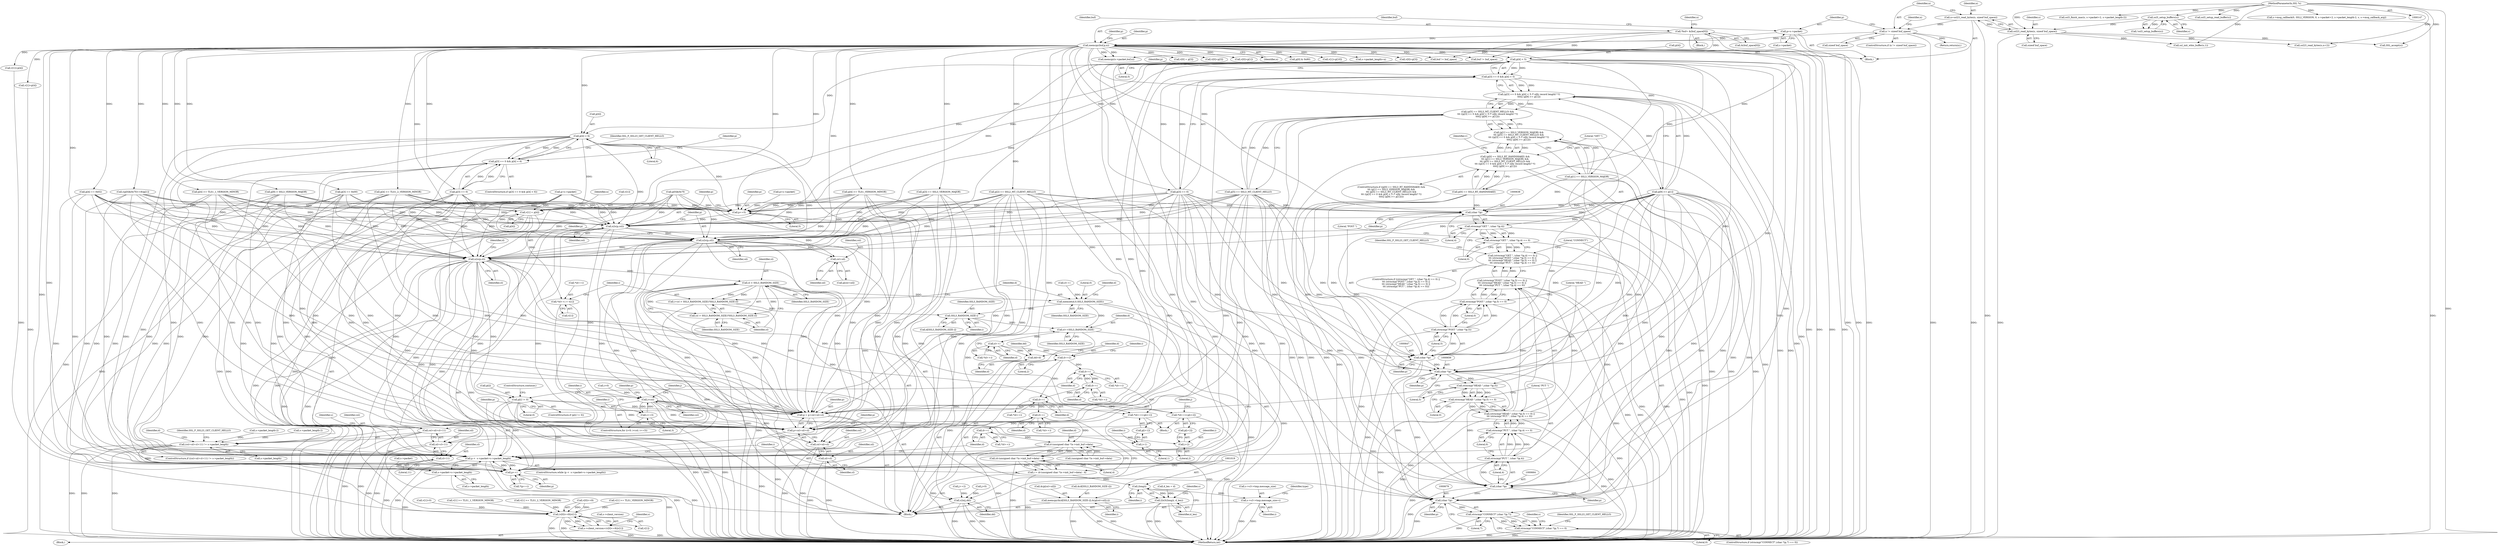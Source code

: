 digraph "0_openssl_6ce9687b5aba5391fc0de50e18779eb676d0e04d@pointer" {
"1000454" [label="(Call,p[4] < 5)"];
"1000215" [label="(Call,memcpy(buf,p,n))"];
"1000152" [label="(Call,*buf= &(buf_space[0]))"];
"1000210" [label="(Call,p=s->packet)"];
"1000204" [label="(Call,n != sizeof buf_space)"];
"1000197" [label="(Call,n=ssl23_read_bytes(s, sizeof buf_space))"];
"1000199" [label="(Call,ssl23_read_bytes(s, sizeof buf_space))"];
"1000194" [label="(Call,ssl3_setup_buffers(s))"];
"1000148" [label="(MethodParameterIn,SSL *s)"];
"1000448" [label="(Call,p[3] == 0 && p[4] < 5)"];
"1000447" [label="(Call,(p[3] == 0 && p[4] < 5 /* silly record length? */)\n\t\t\t\t|| (p[9] >= p[1]))"];
"1000441" [label="(Call,(p[5] == SSL3_MT_CLIENT_HELLO) &&\n\t\t\t ((p[3] == 0 && p[4] < 5 /* silly record length? */)\n\t\t\t\t|| (p[9] >= p[1])))"];
"1000435" [label="(Call,(p[1] == SSL3_VERSION_MAJOR) &&\n\t\t\t (p[5] == SSL3_MT_CLIENT_HELLO) &&\n\t\t\t ((p[3] == 0 && p[4] < 5 /* silly record length? */)\n\t\t\t\t|| (p[9] >= p[1])))"];
"1000429" [label="(Call,(p[0] == SSL3_RT_HANDSHAKE) &&\n\t\t\t (p[1] == SSL3_VERSION_MAJOR) &&\n\t\t\t (p[5] == SSL3_MT_CLIENT_HELLO) &&\n\t\t\t ((p[3] == 0 && p[4] < 5 /* silly record length? */)\n\t\t\t\t|| (p[9] >= p[1])))"];
"1000481" [label="(Call,p[4] < 6)"];
"1000475" [label="(Call,p[3] == 0 && p[4] < 6)"];
"1000729" [label="(Call,v[1] = p[4])"];
"1000875" [label="(Call,*(d++) = v[1])"];
"1001189" [label="(Call,(v[0]<<8)|v[1])"];
"1001185" [label="(Call,s->client_version=(v[0]<<8)|v[1])"];
"1000821" [label="(Call,p+=5)"];
"1000824" [label="(Call,n2s(p,csl))"];
"1000827" [label="(Call,n2s(p,sil))"];
"1000830" [label="(Call,n2s(p,cl))"];
"1000843" [label="(Call,(csl+sil+cl+11) != s->packet_length)"];
"1000987" [label="(Call,p <  s->packet+s->packet_length)"];
"1001002" [label="(Call,p++)"];
"1000989" [label="(Call,s->packet+s->packet_length)"];
"1000844" [label="(Call,csl+sil+cl+11)"];
"1000846" [label="(Call,sil+cl+11)"];
"1000848" [label="(Call,cl+11)"];
"1000885" [label="(Call,cl > SSL3_RANDOM_SIZE)"];
"1000882" [label="(Call,i=(cl > SSL3_RANDOM_SIZE)?SSL3_RANDOM_SIZE:cl)"];
"1000898" [label="(Call,SSL3_RANDOM_SIZE-i)"];
"1000894" [label="(Call,memcpy(&(d[SSL3_RANDOM_SIZE-i]),&(p[csl+sil]),i))"];
"1000908" [label="(Call,d+=SSL3_RANDOM_SIZE)"];
"1000913" [label="(Call,d++)"];
"1000919" [label="(Call,dd=d)"];
"1000964" [label="(Call,s2n(j,dd))"];
"1000922" [label="(Call,d+=2)"];
"1000945" [label="(Call,d++)"];
"1000954" [label="(Call,d++)"];
"1000969" [label="(Call,d++)"];
"1000974" [label="(Call,d++)"];
"1000999" [label="(Call,d++)"];
"1001007" [label="(Call,d-(unsigned char *)s->init_buf->data)"];
"1001006" [label="(Call,(d-(unsigned char *)s->init_buf->data) - 4)"];
"1001004" [label="(Call,i = (d-(unsigned char *)s->init_buf->data) - 4)"];
"1001018" [label="(Call,(long)i)"];
"1001017" [label="(Call,l2n3((long)i, d_len))"];
"1001040" [label="(Call,s->s3->tmp.message_size=i)"];
"1000884" [label="(Call,(cl > SSL3_RANDOM_SIZE)?SSL3_RANDOM_SIZE:cl)"];
"1000890" [label="(Call,memset(d,0,SSL3_RANDOM_SIZE))"];
"1000977" [label="(Call,p = p+csl+sil+cl)"];
"1000979" [label="(Call,p+csl+sil+cl)"];
"1000981" [label="(Call,csl+sil+cl)"];
"1000983" [label="(Call,sil+cl)"];
"1000937" [label="(Call,p[i] != 0)"];
"1000943" [label="(Call,*(d++)=p[i+1])"];
"1000952" [label="(Call,*(d++)=p[i+2])"];
"1000904" [label="(Call,csl+sil)"];
"1000929" [label="(Call,i<csl)"];
"1000932" [label="(Call,i+=3)"];
"1000949" [label="(Call,i+1)"];
"1000958" [label="(Call,i+2)"];
"1000637" [label="(Call,(char *)p)"];
"1000635" [label="(Call,strncmp(\"GET \", (char *)p,4))"];
"1000634" [label="(Call,strncmp(\"GET \", (char *)p,4) == 0)"];
"1000633" [label="(Call,(strncmp(\"GET \", (char *)p,4) == 0) ||\n\t\t\t (strncmp(\"POST \",(char *)p,5) == 0) ||\n\t\t\t (strncmp(\"HEAD \",(char *)p,5) == 0) ||\n\t\t\t (strncmp(\"PUT \", (char *)p,4) == 0))"];
"1000646" [label="(Call,(char *)p)"];
"1000644" [label="(Call,strncmp(\"POST \",(char *)p,5))"];
"1000643" [label="(Call,strncmp(\"POST \",(char *)p,5) == 0)"];
"1000642" [label="(Call,(strncmp(\"POST \",(char *)p,5) == 0) ||\n\t\t\t (strncmp(\"HEAD \",(char *)p,5) == 0) ||\n\t\t\t (strncmp(\"PUT \", (char *)p,4) == 0))"];
"1000655" [label="(Call,(char *)p)"];
"1000653" [label="(Call,strncmp(\"HEAD \",(char *)p,5))"];
"1000652" [label="(Call,strncmp(\"HEAD \",(char *)p,5) == 0)"];
"1000651" [label="(Call,(strncmp(\"HEAD \",(char *)p,5) == 0) ||\n\t\t\t (strncmp(\"PUT \", (char *)p,4) == 0))"];
"1000663" [label="(Call,(char *)p)"];
"1000661" [label="(Call,strncmp(\"PUT \", (char *)p,4))"];
"1000660" [label="(Call,strncmp(\"PUT \", (char *)p,4) == 0)"];
"1000678" [label="(Call,(char *)p)"];
"1000676" [label="(Call,strncmp(\"CONNECT\",(char *)p,7))"];
"1000675" [label="(Call,strncmp(\"CONNECT\",(char *)p,7) == 0)"];
"1001232" [label="(Call,SSL_accept(s))"];
"1000885" [label="(Call,cl > SSL3_RANDOM_SIZE)"];
"1000922" [label="(Call,d+=2)"];
"1000782" [label="(Call,ssl3_finish_mac(s, s->packet+2, s->packet_length-2))"];
"1000458" [label="(Literal,5)"];
"1001009" [label="(Call,(unsigned char *)s->init_buf->data)"];
"1001002" [label="(Call,p++)"];
"1000876" [label="(Call,*(d++))"];
"1001040" [label="(Call,s->s3->tmp.message_size=i)"];
"1000691" [label="(Identifier,s)"];
"1000461" [label="(Identifier,p)"];
"1000879" [label="(Call,v[1])"];
"1000943" [label="(Call,*(d++)=p[i+1])"];
"1000882" [label="(Call,i=(cl > SSL3_RANDOM_SIZE)?SSL3_RANDOM_SIZE:cl)"];
"1000923" [label="(Identifier,d)"];
"1000925" [label="(ControlStructure,for (i=0; i<csl; i+=3))"];
"1000852" [label="(Identifier,s)"];
"1000890" [label="(Call,memset(d,0,SSL3_RANDOM_SIZE))"];
"1001226" [label="(Call,buf != buf_space)"];
"1000205" [label="(Identifier,n)"];
"1000454" [label="(Call,p[4] < 5)"];
"1000825" [label="(Identifier,p)"];
"1000900" [label="(Identifier,i)"];
"1000953" [label="(Call,*(d++))"];
"1000199" [label="(Call,ssl23_read_bytes(s, sizeof buf_space))"];
"1000648" [label="(Identifier,p)"];
"1000634" [label="(Call,strncmp(\"GET \", (char *)p,4) == 0)"];
"1000194" [label="(Call,ssl3_setup_buffers(s))"];
"1000519" [label="(Call,v[1] >= TLS1_2_VERSION_MINOR)"];
"1000954" [label="(Call,d++)"];
"1000924" [label="(Literal,2)"];
"1000481" [label="(Call,p[4] < 6)"];
"1000670" [label="(Identifier,SSL_F_SSL23_GET_CLIENT_HELLO)"];
"1001000" [label="(Identifier,d)"];
"1000646" [label="(Call,(char *)p)"];
"1000208" [label="(Return,return(n);)"];
"1000899" [label="(Identifier,SSL3_RANDOM_SIZE)"];
"1000737" [label="(Identifier,n)"];
"1000300" [label="(Call,p[4] >= TLS1_2_VERSION_MINOR)"];
"1000914" [label="(Identifier,d)"];
"1001026" [label="(Identifier,s)"];
"1000939" [label="(Identifier,p)"];
"1000681" [label="(Literal,7)"];
"1000829" [label="(Identifier,sil)"];
"1000985" [label="(Identifier,cl)"];
"1000980" [label="(Identifier,p)"];
"1000877" [label="(Call,d++)"];
"1000666" [label="(Literal,4)"];
"1000823" [label="(Literal,5)"];
"1000271" [label="(Call,p[3] == SSL3_VERSION_MAJOR)"];
"1000864" [label="(Call,d_len = d)"];
"1000211" [label="(Identifier,p)"];
"1000845" [label="(Identifier,csl)"];
"1000435" [label="(Call,(p[1] == SSL3_VERSION_MAJOR) &&\n\t\t\t (p[5] == SSL3_MT_CLIENT_HELLO) &&\n\t\t\t ((p[3] == 0 && p[4] < 5 /* silly record length? */)\n\t\t\t\t|| (p[9] >= p[1])))"];
"1000974" [label="(Call,d++)"];
"1000978" [label="(Identifier,p)"];
"1000906" [label="(Identifier,sil)"];
"1000722" [label="(Call,v[0] = p[3])"];
"1000892" [label="(Literal,0)"];
"1001185" [label="(Call,s->client_version=(v[0]<<8)|v[1])"];
"1000981" [label="(Call,csl+sil+cl)"];
"1000850" [label="(Literal,11)"];
"1000916" [label="(Call,j=0)"];
"1001048" [label="(Identifier,i)"];
"1000674" [label="(ControlStructure,if (strncmp(\"CONNECT\",(char *)p,7) == 0))"];
"1001186" [label="(Call,s->client_version)"];
"1000662" [label="(Literal,\"PUT \")"];
"1000667" [label="(Literal,0)"];
"1000905" [label="(Identifier,csl)"];
"1000950" [label="(Identifier,i)"];
"1000889" [label="(Identifier,cl)"];
"1000977" [label="(Call,p = p+csl+sil+cl)"];
"1000843" [label="(Call,(csl+sil+cl+11) != s->packet_length)"];
"1000676" [label="(Call,strncmp(\"CONNECT\",(char *)p,7))"];
"1000488" [label="(Identifier,SSL_F_SSL23_GET_CLIENT_HELLO)"];
"1000642" [label="(Call,(strncmp(\"POST \",(char *)p,5) == 0) ||\n\t\t\t (strncmp(\"HEAD \",(char *)p,5) == 0) ||\n\t\t\t (strncmp(\"PUT \", (char *)p,4) == 0))"];
"1000448" [label="(Call,p[3] == 0 && p[4] < 5)"];
"1000292" [label="(Call,p[4] >= TLS1_VERSION_MINOR)"];
"1001136" [label="(Call,memcpy(s->packet,buf,n))"];
"1000862" [label="(Identifier,d)"];
"1000901" [label="(Call,&(p[csl+sil]))"];
"1000930" [label="(Identifier,i)"];
"1000239" [label="(Call,p[4] == 0x02)"];
"1000990" [label="(Call,s->packet)"];
"1001020" [label="(Identifier,i)"];
"1000658" [label="(Literal,5)"];
"1001190" [label="(Call,v[0]<<8)"];
"1000637" [label="(Call,(char *)p)"];
"1000729" [label="(Call,v[1] = p[4])"];
"1000883" [label="(Identifier,i)"];
"1000891" [label="(Identifier,d)"];
"1000459" [label="(Call,p[9] >= p[1])"];
"1000960" [label="(Literal,2)"];
"1000740" [label="(Call,p[0]&0x7f)"];
"1000644" [label="(Call,strncmp(\"POST \",(char *)p,5))"];
"1000200" [label="(Identifier,s)"];
"1000962" [label="(Identifier,j)"];
"1000678" [label="(Call,(char *)p)"];
"1000982" [label="(Identifier,csl)"];
"1000827" [label="(Call,n2s(p,sil))"];
"1000986" [label="(ControlStructure,while (p <  s->packet+s->packet_length))"];
"1000927" [label="(Identifier,i)"];
"1000223" [label="(Identifier,p)"];
"1001018" [label="(Call,(long)i)"];
"1000680" [label="(Identifier,p)"];
"1000217" [label="(Identifier,p)"];
"1000847" [label="(Identifier,sil)"];
"1000204" [label="(Call,n != sizeof buf_space)"];
"1000429" [label="(Call,(p[0] == SSL3_RT_HANDSHAKE) &&\n\t\t\t (p[1] == SSL3_VERSION_MAJOR) &&\n\t\t\t (p[5] == SSL3_MT_CLIENT_HELLO) &&\n\t\t\t ((p[3] == 0 && p[4] < 5 /* silly record length? */)\n\t\t\t\t|| (p[9] >= p[1])))"];
"1000856" [label="(Identifier,SSL_F_SSL23_GET_CLIENT_HELLO)"];
"1000215" [label="(Call,memcpy(buf,p,n))"];
"1000738" [label="(Call,((p[0]&0x7f)<<8)|p[1])"];
"1000888" [label="(Identifier,SSL3_RANDOM_SIZE)"];
"1000959" [label="(Identifier,i)"];
"1000964" [label="(Call,s2n(j,dd))"];
"1000659" [label="(Literal,0)"];
"1000983" [label="(Call,sil+cl)"];
"1000660" [label="(Call,strncmp(\"PUT \", (char *)p,4) == 0)"];
"1000661" [label="(Call,strncmp(\"PUT \", (char *)p,4))"];
"1000875" [label="(Call,*(d++) = v[1])"];
"1000455" [label="(Call,p[4])"];
"1000645" [label="(Literal,\"POST \")"];
"1000920" [label="(Identifier,dd)"];
"1000952" [label="(Call,*(d++)=p[i+2])"];
"1001003" [label="(Identifier,p)"];
"1000851" [label="(Call,s->packet_length)"];
"1001001" [label="(Call,*(p++))"];
"1000654" [label="(Literal,\"HEAD \")"];
"1000934" [label="(Literal,3)"];
"1000284" [label="(Call,v[1]=p[4])"];
"1000216" [label="(Identifier,buf)"];
"1000832" [label="(Identifier,cl)"];
"1000149" [label="(Block,)"];
"1000789" [label="(Call,s->packet_length-2)"];
"1000908" [label="(Call,d+=SSL3_RANDOM_SIZE)"];
"1000168" [label="(Identifier,n)"];
"1000430" [label="(Call,p[0] == SSL3_RT_HANDSHAKE)"];
"1000822" [label="(Identifier,p)"];
"1001007" [label="(Call,d-(unsigned char *)s->init_buf->data)"];
"1000830" [label="(Call,n2s(p,cl))"];
"1000987" [label="(Call,p <  s->packet+s->packet_length)"];
"1000941" [label="(Literal,0)"];
"1000912" [label="(Call,*(d++))"];
"1000730" [label="(Call,v[1])"];
"1000677" [label="(Literal,\"CONNECT\")"];
"1000947" [label="(Call,p[i+1])"];
"1000636" [label="(Literal,\"GET \")"];
"1000896" [label="(Call,d[SSL3_RANDOM_SIZE-i])"];
"1000966" [label="(Identifier,dd)"];
"1000639" [label="(Identifier,p)"];
"1000826" [label="(Identifier,csl)"];
"1000650" [label="(Literal,0)"];
"1000904" [label="(Call,csl+sil)"];
"1000898" [label="(Call,SSL3_RANDOM_SIZE-i)"];
"1000907" [label="(Identifier,i)"];
"1000449" [label="(Call,p[3] == 0)"];
"1000193" [label="(Call,!ssl3_setup_buffers(s))"];
"1000821" [label="(Call,p+=5)"];
"1000492" [label="(Call,p[9] > SSL3_VERSION_MAJOR)"];
"1000482" [label="(Call,p[4])"];
"1000935" [label="(Block,)"];
"1000816" [label="(Call,p=s->packet)"];
"1000834" [label="(Identifier,d)"];
"1000965" [label="(Identifier,j)"];
"1000961" [label="(Call,j+=2)"];
"1000641" [label="(Literal,0)"];
"1000846" [label="(Call,sil+cl+11)"];
"1000717" [label="(Call,p=s->packet)"];
"1000958" [label="(Call,i+2)"];
"1000951" [label="(Literal,1)"];
"1000633" [label="(Call,(strncmp(\"GET \", (char *)p,4) == 0) ||\n\t\t\t (strncmp(\"POST \",(char *)p,5) == 0) ||\n\t\t\t (strncmp(\"HEAD \",(char *)p,5) == 0) ||\n\t\t\t (strncmp(\"PUT \", (char *)p,4) == 0))"];
"1000979" [label="(Call,p+csl+sil+cl)"];
"1000655" [label="(Call,(char *)p)"];
"1000226" [label="(Call,p[2] == SSL2_MT_CLIENT_HELLO)"];
"1000993" [label="(Call,s->packet_length)"];
"1000485" [label="(Literal,6)"];
"1000937" [label="(Call,p[i] != 0)"];
"1000632" [label="(ControlStructure,if ((strncmp(\"GET \", (char *)p,4) == 0) ||\n\t\t\t (strncmp(\"POST \",(char *)p,5) == 0) ||\n\t\t\t (strncmp(\"HEAD \",(char *)p,5) == 0) ||\n\t\t\t (strncmp(\"PUT \", (char *)p,4) == 0)))"];
"1000206" [label="(Call,sizeof buf_space)"];
"1000447" [label="(Call,(p[3] == 0 && p[4] < 5 /* silly record length? */)\n\t\t\t\t|| (p[9] >= p[1]))"];
"1001041" [label="(Call,s->s3->tmp.message_size)"];
"1000910" [label="(Identifier,SSL3_RANDOM_SIZE)"];
"1000932" [label="(Call,i+=3)"];
"1000643" [label="(Call,strncmp(\"POST \",(char *)p,5) == 0)"];
"1000807" [label="(Call,s->packet_length-2)"];
"1000771" [label="(Call,ssl23_read_bytes(s,n+2))"];
"1000511" [label="(Call,v[1] >= TLS1_VERSION_MINOR)"];
"1001200" [label="(Identifier,s)"];
"1000210" [label="(Call,p=s->packet)"];
"1000203" [label="(ControlStructure,if (n != sizeof buf_space))"];
"1000635" [label="(Call,strncmp(\"GET \", (char *)p,4))"];
"1000897" [label="(Identifier,d)"];
"1000884" [label="(Call,(cl > SSL3_RANDOM_SIZE)?SSL3_RANDOM_SIZE:cl)"];
"1001006" [label="(Call,(d-(unsigned char *)s->init_buf->data) - 4)"];
"1001189" [label="(Call,(v[0]<<8)|v[1])"];
"1000652" [label="(Call,strncmp(\"HEAD \",(char *)p,5) == 0)"];
"1000469" [label="(Identifier,v)"];
"1001021" [label="(Identifier,d_len)"];
"1000989" [label="(Call,s->packet+s->packet_length)"];
"1000902" [label="(Call,p[csl+sil])"];
"1000848" [label="(Call,cl+11)"];
"1000956" [label="(Call,p[i+2])"];
"1001016" [label="(Literal,4)"];
"1000968" [label="(Call,*(d++))"];
"1000201" [label="(Call,sizeof buf_space)"];
"1001051" [label="(Identifier,type)"];
"1000474" [label="(ControlStructure,if (p[3] == 0 && p[4] < 6))"];
"1000475" [label="(Call,p[3] == 0 && p[4] < 6)"];
"1000713" [label="(Block,)"];
"1000245" [label="(Call,v[0]=p[3])"];
"1000153" [label="(Identifier,buf)"];
"1001195" [label="(Call,v[1])"];
"1000945" [label="(Call,d++)"];
"1000197" [label="(Call,n=ssl23_read_bytes(s, sizeof buf_space))"];
"1001008" [label="(Identifier,d)"];
"1000209" [label="(Identifier,n)"];
"1000733" [label="(Call,p[4])"];
"1000844" [label="(Call,csl+sil+cl+11)"];
"1000442" [label="(Call,p[5] == SSL3_MT_CLIENT_HELLO)"];
"1000926" [label="(Call,i=0)"];
"1000234" [label="(Call,p[3] == 0x00)"];
"1000467" [label="(Call,v[0]=p[1])"];
"1000842" [label="(ControlStructure,if ((csl+sil+cl+11) != s->packet_length))"];
"1000651" [label="(Call,(strncmp(\"HEAD \",(char *)p,5) == 0) ||\n\t\t\t (strncmp(\"PUT \", (char *)p,4) == 0))"];
"1001119" [label="(Call,ssl3_setup_read_buffer(s))"];
"1000894" [label="(Call,memcpy(&(d[SSL3_RANDOM_SIZE-i]),&(p[csl+sil]),i))"];
"1000999" [label="(Call,d++)"];
"1000682" [label="(Literal,0)"];
"1000441" [label="(Call,(p[5] == SSL3_MT_CLIENT_HELLO) &&\n\t\t\t ((p[3] == 0 && p[4] < 5 /* silly record length? */)\n\t\t\t\t|| (p[9] >= p[1])))"];
"1000955" [label="(Identifier,d)"];
"1000988" [label="(Identifier,p)"];
"1000252" [label="(Call,v[1]=p[4])"];
"1000913" [label="(Call,d++)"];
"1000998" [label="(Call,*(d++))"];
"1000212" [label="(Call,s->packet)"];
"1000148" [label="(MethodParameterIn,SSL *s)"];
"1001236" [label="(Call,buf != buf_space)"];
"1000187" [label="(Call,v[1]=0)"];
"1000936" [label="(ControlStructure,if (p[i] != 0))"];
"1000649" [label="(Literal,5)"];
"1000975" [label="(Identifier,d)"];
"1000938" [label="(Call,p[i])"];
"1000640" [label="(Literal,4)"];
"1001088" [label="(Call,ssl_init_wbio_buffer(s,1))"];
"1001244" [label="(MethodReturn,int)"];
"1001066" [label="(Block,)"];
"1000933" [label="(Identifier,i)"];
"1000218" [label="(Identifier,n)"];
"1000221" [label="(Call,p[0] & 0x80)"];
"1000895" [label="(Call,&(d[SSL3_RANDOM_SIZE-i]))"];
"1000685" [label="(Identifier,SSL_F_SSL23_GET_CLIENT_HELLO)"];
"1000969" [label="(Call,d++)"];
"1001005" [label="(Identifier,i)"];
"1000503" [label="(Call,v[1]=p[10])"];
"1000798" [label="(Call,s->msg_callback(0, SSL2_VERSION, 0, s->packet+2, s->packet_length-2, s, s->msg_callback_arg))"];
"1000675" [label="(Call,strncmp(\"CONNECT\",(char *)p,7) == 0)"];
"1000152" [label="(Call,*buf= &(buf_space[0]))"];
"1000657" [label="(Identifier,p)"];
"1000886" [label="(Identifier,cl)"];
"1000970" [label="(Identifier,d)"];
"1000663" [label="(Call,(char *)p)"];
"1000944" [label="(Call,*(d++))"];
"1000929" [label="(Call,i<csl)"];
"1000887" [label="(Identifier,SSL3_RANDOM_SIZE)"];
"1000942" [label="(ControlStructure,continue;)"];
"1001102" [label="(Call,s->packet_length=n)"];
"1000195" [label="(Identifier,s)"];
"1000831" [label="(Identifier,p)"];
"1000919" [label="(Call,dd=d)"];
"1000182" [label="(Block,)"];
"1000325" [label="(Call,p[4] >= TLS1_1_VERSION_MINOR)"];
"1000428" [label="(ControlStructure,if ((p[0] == SSL3_RT_HANDSHAKE) &&\n\t\t\t (p[1] == SSL3_VERSION_MAJOR) &&\n\t\t\t (p[5] == SSL3_MT_CLIENT_HELLO) &&\n\t\t\t ((p[3] == 0 && p[4] < 5 /* silly record length? */)\n\t\t\t\t|| (p[9] >= p[1]))))"];
"1000849" [label="(Identifier,cl)"];
"1000973" [label="(Call,*(d++))"];
"1000476" [label="(Call,p[3] == 0)"];
"1000909" [label="(Identifier,d)"];
"1000946" [label="(Identifier,d)"];
"1001004" [label="(Call,i = (d-(unsigned char *)s->init_buf->data) - 4)"];
"1000893" [label="(Identifier,SSL3_RANDOM_SIZE)"];
"1000198" [label="(Identifier,n)"];
"1000949" [label="(Call,i+1)"];
"1000653" [label="(Call,strncmp(\"HEAD \",(char *)p,5))"];
"1000436" [label="(Call,p[1] == SSL3_VERSION_MAJOR)"];
"1000828" [label="(Identifier,p)"];
"1000984" [label="(Identifier,sil)"];
"1000494" [label="(Identifier,p)"];
"1000824" [label="(Call,n2s(p,csl))"];
"1000921" [label="(Identifier,d)"];
"1000931" [label="(Identifier,csl)"];
"1000542" [label="(Call,v[1] >= TLS1_1_VERSION_MINOR)"];
"1000665" [label="(Identifier,p)"];
"1000154" [label="(Call,&(buf_space[0]))"];
"1001017" [label="(Call,l2n3((long)i, d_len))"];
"1000277" [label="(Call,v[0]=p[3])"];
"1000454" -> "1000448"  [label="AST: "];
"1000454" -> "1000458"  [label="CFG: "];
"1000455" -> "1000454"  [label="AST: "];
"1000458" -> "1000454"  [label="AST: "];
"1000448" -> "1000454"  [label="CFG: "];
"1000454" -> "1001244"  [label="DDG: "];
"1000454" -> "1000448"  [label="DDG: "];
"1000454" -> "1000448"  [label="DDG: "];
"1000215" -> "1000454"  [label="DDG: "];
"1000454" -> "1000481"  [label="DDG: "];
"1000454" -> "1000637"  [label="DDG: "];
"1000454" -> "1000646"  [label="DDG: "];
"1000454" -> "1000655"  [label="DDG: "];
"1000454" -> "1000663"  [label="DDG: "];
"1000454" -> "1000678"  [label="DDG: "];
"1000454" -> "1000729"  [label="DDG: "];
"1000454" -> "1000821"  [label="DDG: "];
"1000454" -> "1000824"  [label="DDG: "];
"1000454" -> "1000827"  [label="DDG: "];
"1000454" -> "1000830"  [label="DDG: "];
"1000454" -> "1000977"  [label="DDG: "];
"1000454" -> "1000979"  [label="DDG: "];
"1000454" -> "1000987"  [label="DDG: "];
"1000454" -> "1001002"  [label="DDG: "];
"1000215" -> "1000182"  [label="AST: "];
"1000215" -> "1000218"  [label="CFG: "];
"1000216" -> "1000215"  [label="AST: "];
"1000217" -> "1000215"  [label="AST: "];
"1000218" -> "1000215"  [label="AST: "];
"1000223" -> "1000215"  [label="CFG: "];
"1000215" -> "1001244"  [label="DDG: "];
"1000215" -> "1001244"  [label="DDG: "];
"1000215" -> "1001244"  [label="DDG: "];
"1000215" -> "1001244"  [label="DDG: "];
"1000152" -> "1000215"  [label="DDG: "];
"1000210" -> "1000215"  [label="DDG: "];
"1000204" -> "1000215"  [label="DDG: "];
"1000215" -> "1000221"  [label="DDG: "];
"1000215" -> "1000226"  [label="DDG: "];
"1000215" -> "1000234"  [label="DDG: "];
"1000215" -> "1000239"  [label="DDG: "];
"1000215" -> "1000245"  [label="DDG: "];
"1000215" -> "1000252"  [label="DDG: "];
"1000215" -> "1000271"  [label="DDG: "];
"1000215" -> "1000277"  [label="DDG: "];
"1000215" -> "1000284"  [label="DDG: "];
"1000215" -> "1000292"  [label="DDG: "];
"1000215" -> "1000300"  [label="DDG: "];
"1000215" -> "1000325"  [label="DDG: "];
"1000215" -> "1000430"  [label="DDG: "];
"1000215" -> "1000436"  [label="DDG: "];
"1000215" -> "1000442"  [label="DDG: "];
"1000215" -> "1000449"  [label="DDG: "];
"1000215" -> "1000459"  [label="DDG: "];
"1000215" -> "1000467"  [label="DDG: "];
"1000215" -> "1000476"  [label="DDG: "];
"1000215" -> "1000481"  [label="DDG: "];
"1000215" -> "1000492"  [label="DDG: "];
"1000215" -> "1000503"  [label="DDG: "];
"1000215" -> "1000637"  [label="DDG: "];
"1000215" -> "1000722"  [label="DDG: "];
"1000215" -> "1000729"  [label="DDG: "];
"1000215" -> "1000738"  [label="DDG: "];
"1000215" -> "1000821"  [label="DDG: "];
"1000215" -> "1000824"  [label="DDG: "];
"1000215" -> "1000827"  [label="DDG: "];
"1000215" -> "1000830"  [label="DDG: "];
"1000215" -> "1000977"  [label="DDG: "];
"1000215" -> "1000979"  [label="DDG: "];
"1000215" -> "1000987"  [label="DDG: "];
"1000215" -> "1001002"  [label="DDG: "];
"1000215" -> "1001102"  [label="DDG: "];
"1000215" -> "1001136"  [label="DDG: "];
"1000215" -> "1001136"  [label="DDG: "];
"1000215" -> "1001226"  [label="DDG: "];
"1000215" -> "1001236"  [label="DDG: "];
"1000152" -> "1000149"  [label="AST: "];
"1000152" -> "1000154"  [label="CFG: "];
"1000153" -> "1000152"  [label="AST: "];
"1000154" -> "1000152"  [label="AST: "];
"1000168" -> "1000152"  [label="CFG: "];
"1000152" -> "1001244"  [label="DDG: "];
"1000152" -> "1001244"  [label="DDG: "];
"1000152" -> "1001136"  [label="DDG: "];
"1000152" -> "1001226"  [label="DDG: "];
"1000152" -> "1001236"  [label="DDG: "];
"1000210" -> "1000182"  [label="AST: "];
"1000210" -> "1000212"  [label="CFG: "];
"1000211" -> "1000210"  [label="AST: "];
"1000212" -> "1000210"  [label="AST: "];
"1000216" -> "1000210"  [label="CFG: "];
"1000210" -> "1001244"  [label="DDG: "];
"1000204" -> "1000203"  [label="AST: "];
"1000204" -> "1000206"  [label="CFG: "];
"1000205" -> "1000204"  [label="AST: "];
"1000206" -> "1000204"  [label="AST: "];
"1000209" -> "1000204"  [label="CFG: "];
"1000211" -> "1000204"  [label="CFG: "];
"1000204" -> "1001244"  [label="DDG: "];
"1000204" -> "1001244"  [label="DDG: "];
"1000197" -> "1000204"  [label="DDG: "];
"1000204" -> "1000208"  [label="DDG: "];
"1000197" -> "1000182"  [label="AST: "];
"1000197" -> "1000199"  [label="CFG: "];
"1000198" -> "1000197"  [label="AST: "];
"1000199" -> "1000197"  [label="AST: "];
"1000205" -> "1000197"  [label="CFG: "];
"1000197" -> "1001244"  [label="DDG: "];
"1000199" -> "1000197"  [label="DDG: "];
"1000199" -> "1000201"  [label="CFG: "];
"1000200" -> "1000199"  [label="AST: "];
"1000201" -> "1000199"  [label="AST: "];
"1000199" -> "1001244"  [label="DDG: "];
"1000194" -> "1000199"  [label="DDG: "];
"1000148" -> "1000199"  [label="DDG: "];
"1000199" -> "1000771"  [label="DDG: "];
"1000199" -> "1001088"  [label="DDG: "];
"1000199" -> "1001232"  [label="DDG: "];
"1000194" -> "1000193"  [label="AST: "];
"1000194" -> "1000195"  [label="CFG: "];
"1000195" -> "1000194"  [label="AST: "];
"1000193" -> "1000194"  [label="CFG: "];
"1000194" -> "1001244"  [label="DDG: "];
"1000194" -> "1000193"  [label="DDG: "];
"1000148" -> "1000194"  [label="DDG: "];
"1000148" -> "1000147"  [label="AST: "];
"1000148" -> "1001244"  [label="DDG: "];
"1000148" -> "1000771"  [label="DDG: "];
"1000148" -> "1000782"  [label="DDG: "];
"1000148" -> "1000798"  [label="DDG: "];
"1000148" -> "1001088"  [label="DDG: "];
"1000148" -> "1001119"  [label="DDG: "];
"1000148" -> "1001232"  [label="DDG: "];
"1000448" -> "1000447"  [label="AST: "];
"1000448" -> "1000449"  [label="CFG: "];
"1000449" -> "1000448"  [label="AST: "];
"1000461" -> "1000448"  [label="CFG: "];
"1000447" -> "1000448"  [label="CFG: "];
"1000448" -> "1001244"  [label="DDG: "];
"1000448" -> "1001244"  [label="DDG: "];
"1000448" -> "1000447"  [label="DDG: "];
"1000448" -> "1000447"  [label="DDG: "];
"1000449" -> "1000448"  [label="DDG: "];
"1000449" -> "1000448"  [label="DDG: "];
"1000447" -> "1000441"  [label="AST: "];
"1000447" -> "1000459"  [label="CFG: "];
"1000459" -> "1000447"  [label="AST: "];
"1000441" -> "1000447"  [label="CFG: "];
"1000447" -> "1001244"  [label="DDG: "];
"1000447" -> "1001244"  [label="DDG: "];
"1000447" -> "1000441"  [label="DDG: "];
"1000447" -> "1000441"  [label="DDG: "];
"1000459" -> "1000447"  [label="DDG: "];
"1000459" -> "1000447"  [label="DDG: "];
"1000441" -> "1000435"  [label="AST: "];
"1000441" -> "1000442"  [label="CFG: "];
"1000442" -> "1000441"  [label="AST: "];
"1000435" -> "1000441"  [label="CFG: "];
"1000441" -> "1001244"  [label="DDG: "];
"1000441" -> "1001244"  [label="DDG: "];
"1000441" -> "1000435"  [label="DDG: "];
"1000441" -> "1000435"  [label="DDG: "];
"1000442" -> "1000441"  [label="DDG: "];
"1000442" -> "1000441"  [label="DDG: "];
"1000435" -> "1000429"  [label="AST: "];
"1000435" -> "1000436"  [label="CFG: "];
"1000436" -> "1000435"  [label="AST: "];
"1000429" -> "1000435"  [label="CFG: "];
"1000435" -> "1001244"  [label="DDG: "];
"1000435" -> "1001244"  [label="DDG: "];
"1000435" -> "1000429"  [label="DDG: "];
"1000435" -> "1000429"  [label="DDG: "];
"1000436" -> "1000435"  [label="DDG: "];
"1000436" -> "1000435"  [label="DDG: "];
"1000429" -> "1000428"  [label="AST: "];
"1000429" -> "1000430"  [label="CFG: "];
"1000430" -> "1000429"  [label="AST: "];
"1000469" -> "1000429"  [label="CFG: "];
"1000636" -> "1000429"  [label="CFG: "];
"1000429" -> "1001244"  [label="DDG: "];
"1000429" -> "1001244"  [label="DDG: "];
"1000429" -> "1001244"  [label="DDG: "];
"1000430" -> "1000429"  [label="DDG: "];
"1000430" -> "1000429"  [label="DDG: "];
"1000481" -> "1000475"  [label="AST: "];
"1000481" -> "1000485"  [label="CFG: "];
"1000482" -> "1000481"  [label="AST: "];
"1000485" -> "1000481"  [label="AST: "];
"1000475" -> "1000481"  [label="CFG: "];
"1000481" -> "1001244"  [label="DDG: "];
"1000481" -> "1000475"  [label="DDG: "];
"1000481" -> "1000475"  [label="DDG: "];
"1000481" -> "1000729"  [label="DDG: "];
"1000481" -> "1000821"  [label="DDG: "];
"1000481" -> "1000824"  [label="DDG: "];
"1000481" -> "1000827"  [label="DDG: "];
"1000481" -> "1000830"  [label="DDG: "];
"1000481" -> "1000977"  [label="DDG: "];
"1000481" -> "1000979"  [label="DDG: "];
"1000481" -> "1000987"  [label="DDG: "];
"1000481" -> "1001002"  [label="DDG: "];
"1000475" -> "1000474"  [label="AST: "];
"1000475" -> "1000476"  [label="CFG: "];
"1000476" -> "1000475"  [label="AST: "];
"1000488" -> "1000475"  [label="CFG: "];
"1000494" -> "1000475"  [label="CFG: "];
"1000475" -> "1001244"  [label="DDG: "];
"1000475" -> "1001244"  [label="DDG: "];
"1000475" -> "1001244"  [label="DDG: "];
"1000476" -> "1000475"  [label="DDG: "];
"1000476" -> "1000475"  [label="DDG: "];
"1000729" -> "1000713"  [label="AST: "];
"1000729" -> "1000733"  [label="CFG: "];
"1000730" -> "1000729"  [label="AST: "];
"1000733" -> "1000729"  [label="AST: "];
"1000737" -> "1000729"  [label="CFG: "];
"1000729" -> "1001244"  [label="DDG: "];
"1000729" -> "1001244"  [label="DDG: "];
"1000292" -> "1000729"  [label="DDG: "];
"1000239" -> "1000729"  [label="DDG: "];
"1000300" -> "1000729"  [label="DDG: "];
"1000717" -> "1000729"  [label="DDG: "];
"1000325" -> "1000729"  [label="DDG: "];
"1000729" -> "1000875"  [label="DDG: "];
"1000729" -> "1001189"  [label="DDG: "];
"1000875" -> "1000713"  [label="AST: "];
"1000875" -> "1000879"  [label="CFG: "];
"1000876" -> "1000875"  [label="AST: "];
"1000879" -> "1000875"  [label="AST: "];
"1000883" -> "1000875"  [label="CFG: "];
"1000875" -> "1001244"  [label="DDG: "];
"1001189" -> "1001185"  [label="AST: "];
"1001189" -> "1001195"  [label="CFG: "];
"1001190" -> "1001189"  [label="AST: "];
"1001195" -> "1001189"  [label="AST: "];
"1001185" -> "1001189"  [label="CFG: "];
"1001189" -> "1001244"  [label="DDG: "];
"1001189" -> "1001244"  [label="DDG: "];
"1001189" -> "1001185"  [label="DDG: "];
"1001189" -> "1001185"  [label="DDG: "];
"1001190" -> "1001189"  [label="DDG: "];
"1001190" -> "1001189"  [label="DDG: "];
"1000187" -> "1001189"  [label="DDG: "];
"1000284" -> "1001189"  [label="DDG: "];
"1000519" -> "1001189"  [label="DDG: "];
"1000252" -> "1001189"  [label="DDG: "];
"1000542" -> "1001189"  [label="DDG: "];
"1000511" -> "1001189"  [label="DDG: "];
"1001185" -> "1001066"  [label="AST: "];
"1001186" -> "1001185"  [label="AST: "];
"1001200" -> "1001185"  [label="CFG: "];
"1001185" -> "1001244"  [label="DDG: "];
"1001185" -> "1001244"  [label="DDG: "];
"1000821" -> "1000713"  [label="AST: "];
"1000821" -> "1000823"  [label="CFG: "];
"1000822" -> "1000821"  [label="AST: "];
"1000823" -> "1000821"  [label="AST: "];
"1000825" -> "1000821"  [label="CFG: "];
"1000459" -> "1000821"  [label="DDG: "];
"1000226" -> "1000821"  [label="DDG: "];
"1000442" -> "1000821"  [label="DDG: "];
"1000816" -> "1000821"  [label="DDG: "];
"1000492" -> "1000821"  [label="DDG: "];
"1000738" -> "1000821"  [label="DDG: "];
"1000740" -> "1000821"  [label="DDG: "];
"1000449" -> "1000821"  [label="DDG: "];
"1000476" -> "1000821"  [label="DDG: "];
"1000271" -> "1000821"  [label="DDG: "];
"1000717" -> "1000821"  [label="DDG: "];
"1000234" -> "1000821"  [label="DDG: "];
"1000292" -> "1000821"  [label="DDG: "];
"1000239" -> "1000821"  [label="DDG: "];
"1000300" -> "1000821"  [label="DDG: "];
"1000325" -> "1000821"  [label="DDG: "];
"1000821" -> "1000824"  [label="DDG: "];
"1000824" -> "1000713"  [label="AST: "];
"1000824" -> "1000826"  [label="CFG: "];
"1000825" -> "1000824"  [label="AST: "];
"1000826" -> "1000824"  [label="AST: "];
"1000828" -> "1000824"  [label="CFG: "];
"1000824" -> "1001244"  [label="DDG: "];
"1000459" -> "1000824"  [label="DDG: "];
"1000226" -> "1000824"  [label="DDG: "];
"1000442" -> "1000824"  [label="DDG: "];
"1000492" -> "1000824"  [label="DDG: "];
"1000738" -> "1000824"  [label="DDG: "];
"1000740" -> "1000824"  [label="DDG: "];
"1000449" -> "1000824"  [label="DDG: "];
"1000476" -> "1000824"  [label="DDG: "];
"1000271" -> "1000824"  [label="DDG: "];
"1000717" -> "1000824"  [label="DDG: "];
"1000234" -> "1000824"  [label="DDG: "];
"1000292" -> "1000824"  [label="DDG: "];
"1000239" -> "1000824"  [label="DDG: "];
"1000300" -> "1000824"  [label="DDG: "];
"1000325" -> "1000824"  [label="DDG: "];
"1000824" -> "1000827"  [label="DDG: "];
"1000824" -> "1000843"  [label="DDG: "];
"1000824" -> "1000844"  [label="DDG: "];
"1000824" -> "1000904"  [label="DDG: "];
"1000824" -> "1000929"  [label="DDG: "];
"1000827" -> "1000713"  [label="AST: "];
"1000827" -> "1000829"  [label="CFG: "];
"1000828" -> "1000827"  [label="AST: "];
"1000829" -> "1000827"  [label="AST: "];
"1000831" -> "1000827"  [label="CFG: "];
"1000827" -> "1001244"  [label="DDG: "];
"1000459" -> "1000827"  [label="DDG: "];
"1000226" -> "1000827"  [label="DDG: "];
"1000442" -> "1000827"  [label="DDG: "];
"1000492" -> "1000827"  [label="DDG: "];
"1000738" -> "1000827"  [label="DDG: "];
"1000740" -> "1000827"  [label="DDG: "];
"1000449" -> "1000827"  [label="DDG: "];
"1000476" -> "1000827"  [label="DDG: "];
"1000271" -> "1000827"  [label="DDG: "];
"1000717" -> "1000827"  [label="DDG: "];
"1000234" -> "1000827"  [label="DDG: "];
"1000292" -> "1000827"  [label="DDG: "];
"1000239" -> "1000827"  [label="DDG: "];
"1000300" -> "1000827"  [label="DDG: "];
"1000325" -> "1000827"  [label="DDG: "];
"1000827" -> "1000830"  [label="DDG: "];
"1000827" -> "1000843"  [label="DDG: "];
"1000827" -> "1000844"  [label="DDG: "];
"1000827" -> "1000846"  [label="DDG: "];
"1000827" -> "1000904"  [label="DDG: "];
"1000827" -> "1000977"  [label="DDG: "];
"1000827" -> "1000979"  [label="DDG: "];
"1000827" -> "1000981"  [label="DDG: "];
"1000827" -> "1000983"  [label="DDG: "];
"1000830" -> "1000713"  [label="AST: "];
"1000830" -> "1000832"  [label="CFG: "];
"1000831" -> "1000830"  [label="AST: "];
"1000832" -> "1000830"  [label="AST: "];
"1000834" -> "1000830"  [label="CFG: "];
"1000830" -> "1001244"  [label="DDG: "];
"1000830" -> "1001244"  [label="DDG: "];
"1000459" -> "1000830"  [label="DDG: "];
"1000226" -> "1000830"  [label="DDG: "];
"1000442" -> "1000830"  [label="DDG: "];
"1000492" -> "1000830"  [label="DDG: "];
"1000738" -> "1000830"  [label="DDG: "];
"1000740" -> "1000830"  [label="DDG: "];
"1000449" -> "1000830"  [label="DDG: "];
"1000476" -> "1000830"  [label="DDG: "];
"1000271" -> "1000830"  [label="DDG: "];
"1000717" -> "1000830"  [label="DDG: "];
"1000234" -> "1000830"  [label="DDG: "];
"1000292" -> "1000830"  [label="DDG: "];
"1000239" -> "1000830"  [label="DDG: "];
"1000300" -> "1000830"  [label="DDG: "];
"1000325" -> "1000830"  [label="DDG: "];
"1000830" -> "1000843"  [label="DDG: "];
"1000830" -> "1000844"  [label="DDG: "];
"1000830" -> "1000846"  [label="DDG: "];
"1000830" -> "1000848"  [label="DDG: "];
"1000830" -> "1000885"  [label="DDG: "];
"1000830" -> "1000937"  [label="DDG: "];
"1000830" -> "1000943"  [label="DDG: "];
"1000830" -> "1000952"  [label="DDG: "];
"1000830" -> "1000977"  [label="DDG: "];
"1000830" -> "1000979"  [label="DDG: "];
"1000830" -> "1000987"  [label="DDG: "];
"1000830" -> "1001002"  [label="DDG: "];
"1000843" -> "1000842"  [label="AST: "];
"1000843" -> "1000851"  [label="CFG: "];
"1000844" -> "1000843"  [label="AST: "];
"1000851" -> "1000843"  [label="AST: "];
"1000856" -> "1000843"  [label="CFG: "];
"1000862" -> "1000843"  [label="CFG: "];
"1000843" -> "1001244"  [label="DDG: "];
"1000843" -> "1001244"  [label="DDG: "];
"1000843" -> "1001244"  [label="DDG: "];
"1000807" -> "1000843"  [label="DDG: "];
"1000789" -> "1000843"  [label="DDG: "];
"1000843" -> "1000987"  [label="DDG: "];
"1000843" -> "1000989"  [label="DDG: "];
"1000987" -> "1000986"  [label="AST: "];
"1000987" -> "1000989"  [label="CFG: "];
"1000988" -> "1000987"  [label="AST: "];
"1000989" -> "1000987"  [label="AST: "];
"1001000" -> "1000987"  [label="CFG: "];
"1001005" -> "1000987"  [label="CFG: "];
"1000987" -> "1001244"  [label="DDG: "];
"1000987" -> "1001244"  [label="DDG: "];
"1000987" -> "1001244"  [label="DDG: "];
"1000459" -> "1000987"  [label="DDG: "];
"1000442" -> "1000987"  [label="DDG: "];
"1000492" -> "1000987"  [label="DDG: "];
"1000738" -> "1000987"  [label="DDG: "];
"1000977" -> "1000987"  [label="DDG: "];
"1000226" -> "1000987"  [label="DDG: "];
"1001002" -> "1000987"  [label="DDG: "];
"1000937" -> "1000987"  [label="DDG: "];
"1000740" -> "1000987"  [label="DDG: "];
"1000449" -> "1000987"  [label="DDG: "];
"1000476" -> "1000987"  [label="DDG: "];
"1000271" -> "1000987"  [label="DDG: "];
"1000717" -> "1000987"  [label="DDG: "];
"1000234" -> "1000987"  [label="DDG: "];
"1000292" -> "1000987"  [label="DDG: "];
"1000239" -> "1000987"  [label="DDG: "];
"1000300" -> "1000987"  [label="DDG: "];
"1000325" -> "1000987"  [label="DDG: "];
"1000987" -> "1001002"  [label="DDG: "];
"1001002" -> "1001001"  [label="AST: "];
"1001002" -> "1001003"  [label="CFG: "];
"1001003" -> "1001002"  [label="AST: "];
"1001001" -> "1001002"  [label="CFG: "];
"1000459" -> "1001002"  [label="DDG: "];
"1000226" -> "1001002"  [label="DDG: "];
"1000442" -> "1001002"  [label="DDG: "];
"1000492" -> "1001002"  [label="DDG: "];
"1000738" -> "1001002"  [label="DDG: "];
"1000937" -> "1001002"  [label="DDG: "];
"1000740" -> "1001002"  [label="DDG: "];
"1000449" -> "1001002"  [label="DDG: "];
"1000476" -> "1001002"  [label="DDG: "];
"1000271" -> "1001002"  [label="DDG: "];
"1000717" -> "1001002"  [label="DDG: "];
"1000234" -> "1001002"  [label="DDG: "];
"1000292" -> "1001002"  [label="DDG: "];
"1000239" -> "1001002"  [label="DDG: "];
"1000300" -> "1001002"  [label="DDG: "];
"1000325" -> "1001002"  [label="DDG: "];
"1000989" -> "1000993"  [label="CFG: "];
"1000990" -> "1000989"  [label="AST: "];
"1000993" -> "1000989"  [label="AST: "];
"1000989" -> "1001244"  [label="DDG: "];
"1000989" -> "1001244"  [label="DDG: "];
"1000844" -> "1000846"  [label="CFG: "];
"1000845" -> "1000844"  [label="AST: "];
"1000846" -> "1000844"  [label="AST: "];
"1000852" -> "1000844"  [label="CFG: "];
"1000844" -> "1001244"  [label="DDG: "];
"1000844" -> "1001244"  [label="DDG: "];
"1000846" -> "1000848"  [label="CFG: "];
"1000847" -> "1000846"  [label="AST: "];
"1000848" -> "1000846"  [label="AST: "];
"1000846" -> "1001244"  [label="DDG: "];
"1000846" -> "1001244"  [label="DDG: "];
"1000848" -> "1000850"  [label="CFG: "];
"1000849" -> "1000848"  [label="AST: "];
"1000850" -> "1000848"  [label="AST: "];
"1000848" -> "1001244"  [label="DDG: "];
"1000885" -> "1000884"  [label="AST: "];
"1000885" -> "1000887"  [label="CFG: "];
"1000886" -> "1000885"  [label="AST: "];
"1000887" -> "1000885"  [label="AST: "];
"1000888" -> "1000885"  [label="CFG: "];
"1000889" -> "1000885"  [label="CFG: "];
"1000885" -> "1000882"  [label="DDG: "];
"1000885" -> "1000882"  [label="DDG: "];
"1000885" -> "1000884"  [label="DDG: "];
"1000885" -> "1000884"  [label="DDG: "];
"1000885" -> "1000890"  [label="DDG: "];
"1000885" -> "1000977"  [label="DDG: "];
"1000885" -> "1000979"  [label="DDG: "];
"1000885" -> "1000981"  [label="DDG: "];
"1000885" -> "1000983"  [label="DDG: "];
"1000882" -> "1000713"  [label="AST: "];
"1000882" -> "1000884"  [label="CFG: "];
"1000883" -> "1000882"  [label="AST: "];
"1000884" -> "1000882"  [label="AST: "];
"1000891" -> "1000882"  [label="CFG: "];
"1000882" -> "1001244"  [label="DDG: "];
"1000882" -> "1000898"  [label="DDG: "];
"1000898" -> "1000896"  [label="AST: "];
"1000898" -> "1000900"  [label="CFG: "];
"1000899" -> "1000898"  [label="AST: "];
"1000900" -> "1000898"  [label="AST: "];
"1000896" -> "1000898"  [label="CFG: "];
"1000890" -> "1000898"  [label="DDG: "];
"1000898" -> "1000894"  [label="DDG: "];
"1000898" -> "1000908"  [label="DDG: "];
"1000894" -> "1000713"  [label="AST: "];
"1000894" -> "1000907"  [label="CFG: "];
"1000895" -> "1000894"  [label="AST: "];
"1000901" -> "1000894"  [label="AST: "];
"1000907" -> "1000894"  [label="AST: "];
"1000909" -> "1000894"  [label="CFG: "];
"1000894" -> "1001244"  [label="DDG: "];
"1000894" -> "1001244"  [label="DDG: "];
"1000894" -> "1001244"  [label="DDG: "];
"1000908" -> "1000713"  [label="AST: "];
"1000908" -> "1000910"  [label="CFG: "];
"1000909" -> "1000908"  [label="AST: "];
"1000910" -> "1000908"  [label="AST: "];
"1000914" -> "1000908"  [label="CFG: "];
"1000908" -> "1001244"  [label="DDG: "];
"1000890" -> "1000908"  [label="DDG: "];
"1000908" -> "1000913"  [label="DDG: "];
"1000913" -> "1000912"  [label="AST: "];
"1000913" -> "1000914"  [label="CFG: "];
"1000914" -> "1000913"  [label="AST: "];
"1000912" -> "1000913"  [label="CFG: "];
"1000913" -> "1000919"  [label="DDG: "];
"1000913" -> "1000922"  [label="DDG: "];
"1000919" -> "1000713"  [label="AST: "];
"1000919" -> "1000921"  [label="CFG: "];
"1000920" -> "1000919"  [label="AST: "];
"1000921" -> "1000919"  [label="AST: "];
"1000923" -> "1000919"  [label="CFG: "];
"1000919" -> "1000964"  [label="DDG: "];
"1000964" -> "1000713"  [label="AST: "];
"1000964" -> "1000966"  [label="CFG: "];
"1000965" -> "1000964"  [label="AST: "];
"1000966" -> "1000964"  [label="AST: "];
"1000970" -> "1000964"  [label="CFG: "];
"1000964" -> "1001244"  [label="DDG: "];
"1000964" -> "1001244"  [label="DDG: "];
"1000964" -> "1001244"  [label="DDG: "];
"1000961" -> "1000964"  [label="DDG: "];
"1000916" -> "1000964"  [label="DDG: "];
"1000922" -> "1000713"  [label="AST: "];
"1000922" -> "1000924"  [label="CFG: "];
"1000923" -> "1000922"  [label="AST: "];
"1000924" -> "1000922"  [label="AST: "];
"1000927" -> "1000922"  [label="CFG: "];
"1000922" -> "1000945"  [label="DDG: "];
"1000922" -> "1000969"  [label="DDG: "];
"1000945" -> "1000944"  [label="AST: "];
"1000945" -> "1000946"  [label="CFG: "];
"1000946" -> "1000945"  [label="AST: "];
"1000944" -> "1000945"  [label="CFG: "];
"1000954" -> "1000945"  [label="DDG: "];
"1000945" -> "1000954"  [label="DDG: "];
"1000954" -> "1000953"  [label="AST: "];
"1000954" -> "1000955"  [label="CFG: "];
"1000955" -> "1000954"  [label="AST: "];
"1000953" -> "1000954"  [label="CFG: "];
"1000954" -> "1000969"  [label="DDG: "];
"1000969" -> "1000968"  [label="AST: "];
"1000969" -> "1000970"  [label="CFG: "];
"1000970" -> "1000969"  [label="AST: "];
"1000968" -> "1000969"  [label="CFG: "];
"1000969" -> "1000974"  [label="DDG: "];
"1000974" -> "1000973"  [label="AST: "];
"1000974" -> "1000975"  [label="CFG: "];
"1000975" -> "1000974"  [label="AST: "];
"1000973" -> "1000974"  [label="CFG: "];
"1000974" -> "1000999"  [label="DDG: "];
"1000974" -> "1001007"  [label="DDG: "];
"1000999" -> "1000998"  [label="AST: "];
"1000999" -> "1001000"  [label="CFG: "];
"1001000" -> "1000999"  [label="AST: "];
"1000998" -> "1000999"  [label="CFG: "];
"1000999" -> "1001007"  [label="DDG: "];
"1001007" -> "1001006"  [label="AST: "];
"1001007" -> "1001009"  [label="CFG: "];
"1001008" -> "1001007"  [label="AST: "];
"1001009" -> "1001007"  [label="AST: "];
"1001016" -> "1001007"  [label="CFG: "];
"1001007" -> "1001244"  [label="DDG: "];
"1001007" -> "1001244"  [label="DDG: "];
"1001007" -> "1001006"  [label="DDG: "];
"1001007" -> "1001006"  [label="DDG: "];
"1001009" -> "1001007"  [label="DDG: "];
"1001006" -> "1001004"  [label="AST: "];
"1001006" -> "1001016"  [label="CFG: "];
"1001016" -> "1001006"  [label="AST: "];
"1001004" -> "1001006"  [label="CFG: "];
"1001006" -> "1001244"  [label="DDG: "];
"1001006" -> "1001004"  [label="DDG: "];
"1001006" -> "1001004"  [label="DDG: "];
"1001004" -> "1000713"  [label="AST: "];
"1001005" -> "1001004"  [label="AST: "];
"1001019" -> "1001004"  [label="CFG: "];
"1001004" -> "1001244"  [label="DDG: "];
"1001004" -> "1001018"  [label="DDG: "];
"1001018" -> "1001017"  [label="AST: "];
"1001018" -> "1001020"  [label="CFG: "];
"1001019" -> "1001018"  [label="AST: "];
"1001020" -> "1001018"  [label="AST: "];
"1001021" -> "1001018"  [label="CFG: "];
"1001018" -> "1001017"  [label="DDG: "];
"1001018" -> "1001040"  [label="DDG: "];
"1001017" -> "1000713"  [label="AST: "];
"1001017" -> "1001021"  [label="CFG: "];
"1001021" -> "1001017"  [label="AST: "];
"1001026" -> "1001017"  [label="CFG: "];
"1001017" -> "1001244"  [label="DDG: "];
"1001017" -> "1001244"  [label="DDG: "];
"1001017" -> "1001244"  [label="DDG: "];
"1000864" -> "1001017"  [label="DDG: "];
"1001040" -> "1000713"  [label="AST: "];
"1001040" -> "1001048"  [label="CFG: "];
"1001041" -> "1001040"  [label="AST: "];
"1001048" -> "1001040"  [label="AST: "];
"1001051" -> "1001040"  [label="CFG: "];
"1001040" -> "1001244"  [label="DDG: "];
"1001040" -> "1001244"  [label="DDG: "];
"1000884" -> "1000888"  [label="CFG: "];
"1000884" -> "1000889"  [label="CFG: "];
"1000888" -> "1000884"  [label="AST: "];
"1000889" -> "1000884"  [label="AST: "];
"1000884" -> "1001244"  [label="DDG: "];
"1000890" -> "1000713"  [label="AST: "];
"1000890" -> "1000893"  [label="CFG: "];
"1000891" -> "1000890"  [label="AST: "];
"1000892" -> "1000890"  [label="AST: "];
"1000893" -> "1000890"  [label="AST: "];
"1000897" -> "1000890"  [label="CFG: "];
"1000890" -> "1001244"  [label="DDG: "];
"1000877" -> "1000890"  [label="DDG: "];
"1000977" -> "1000713"  [label="AST: "];
"1000977" -> "1000979"  [label="CFG: "];
"1000978" -> "1000977"  [label="AST: "];
"1000979" -> "1000977"  [label="AST: "];
"1000988" -> "1000977"  [label="CFG: "];
"1000977" -> "1001244"  [label="DDG: "];
"1000459" -> "1000977"  [label="DDG: "];
"1000226" -> "1000977"  [label="DDG: "];
"1000442" -> "1000977"  [label="DDG: "];
"1000492" -> "1000977"  [label="DDG: "];
"1000738" -> "1000977"  [label="DDG: "];
"1000937" -> "1000977"  [label="DDG: "];
"1000740" -> "1000977"  [label="DDG: "];
"1000449" -> "1000977"  [label="DDG: "];
"1000476" -> "1000977"  [label="DDG: "];
"1000271" -> "1000977"  [label="DDG: "];
"1000717" -> "1000977"  [label="DDG: "];
"1000234" -> "1000977"  [label="DDG: "];
"1000292" -> "1000977"  [label="DDG: "];
"1000239" -> "1000977"  [label="DDG: "];
"1000300" -> "1000977"  [label="DDG: "];
"1000325" -> "1000977"  [label="DDG: "];
"1000929" -> "1000977"  [label="DDG: "];
"1000979" -> "1000981"  [label="CFG: "];
"1000980" -> "1000979"  [label="AST: "];
"1000981" -> "1000979"  [label="AST: "];
"1000979" -> "1001244"  [label="DDG: "];
"1000459" -> "1000979"  [label="DDG: "];
"1000226" -> "1000979"  [label="DDG: "];
"1000442" -> "1000979"  [label="DDG: "];
"1000492" -> "1000979"  [label="DDG: "];
"1000738" -> "1000979"  [label="DDG: "];
"1000937" -> "1000979"  [label="DDG: "];
"1000740" -> "1000979"  [label="DDG: "];
"1000449" -> "1000979"  [label="DDG: "];
"1000476" -> "1000979"  [label="DDG: "];
"1000271" -> "1000979"  [label="DDG: "];
"1000717" -> "1000979"  [label="DDG: "];
"1000234" -> "1000979"  [label="DDG: "];
"1000292" -> "1000979"  [label="DDG: "];
"1000239" -> "1000979"  [label="DDG: "];
"1000300" -> "1000979"  [label="DDG: "];
"1000325" -> "1000979"  [label="DDG: "];
"1000929" -> "1000979"  [label="DDG: "];
"1000981" -> "1000983"  [label="CFG: "];
"1000982" -> "1000981"  [label="AST: "];
"1000983" -> "1000981"  [label="AST: "];
"1000981" -> "1001244"  [label="DDG: "];
"1000981" -> "1001244"  [label="DDG: "];
"1000929" -> "1000981"  [label="DDG: "];
"1000983" -> "1000985"  [label="CFG: "];
"1000984" -> "1000983"  [label="AST: "];
"1000985" -> "1000983"  [label="AST: "];
"1000983" -> "1001244"  [label="DDG: "];
"1000983" -> "1001244"  [label="DDG: "];
"1000937" -> "1000936"  [label="AST: "];
"1000937" -> "1000941"  [label="CFG: "];
"1000938" -> "1000937"  [label="AST: "];
"1000941" -> "1000937"  [label="AST: "];
"1000942" -> "1000937"  [label="CFG: "];
"1000946" -> "1000937"  [label="CFG: "];
"1000937" -> "1001244"  [label="DDG: "];
"1000937" -> "1001244"  [label="DDG: "];
"1000943" -> "1000935"  [label="AST: "];
"1000943" -> "1000947"  [label="CFG: "];
"1000944" -> "1000943"  [label="AST: "];
"1000947" -> "1000943"  [label="AST: "];
"1000955" -> "1000943"  [label="CFG: "];
"1000943" -> "1001244"  [label="DDG: "];
"1000952" -> "1000935"  [label="AST: "];
"1000952" -> "1000956"  [label="CFG: "];
"1000953" -> "1000952"  [label="AST: "];
"1000956" -> "1000952"  [label="AST: "];
"1000962" -> "1000952"  [label="CFG: "];
"1000952" -> "1001244"  [label="DDG: "];
"1000904" -> "1000902"  [label="AST: "];
"1000904" -> "1000906"  [label="CFG: "];
"1000905" -> "1000904"  [label="AST: "];
"1000906" -> "1000904"  [label="AST: "];
"1000902" -> "1000904"  [label="CFG: "];
"1000929" -> "1000925"  [label="AST: "];
"1000929" -> "1000931"  [label="CFG: "];
"1000930" -> "1000929"  [label="AST: "];
"1000931" -> "1000929"  [label="AST: "];
"1000939" -> "1000929"  [label="CFG: "];
"1000965" -> "1000929"  [label="CFG: "];
"1000929" -> "1001244"  [label="DDG: "];
"1000926" -> "1000929"  [label="DDG: "];
"1000932" -> "1000929"  [label="DDG: "];
"1000929" -> "1000932"  [label="DDG: "];
"1000929" -> "1000949"  [label="DDG: "];
"1000929" -> "1000958"  [label="DDG: "];
"1000932" -> "1000925"  [label="AST: "];
"1000932" -> "1000934"  [label="CFG: "];
"1000933" -> "1000932"  [label="AST: "];
"1000934" -> "1000932"  [label="AST: "];
"1000930" -> "1000932"  [label="CFG: "];
"1000949" -> "1000947"  [label="AST: "];
"1000949" -> "1000951"  [label="CFG: "];
"1000950" -> "1000949"  [label="AST: "];
"1000951" -> "1000949"  [label="AST: "];
"1000947" -> "1000949"  [label="CFG: "];
"1000958" -> "1000956"  [label="AST: "];
"1000958" -> "1000960"  [label="CFG: "];
"1000959" -> "1000958"  [label="AST: "];
"1000960" -> "1000958"  [label="AST: "];
"1000956" -> "1000958"  [label="CFG: "];
"1000637" -> "1000635"  [label="AST: "];
"1000637" -> "1000639"  [label="CFG: "];
"1000638" -> "1000637"  [label="AST: "];
"1000639" -> "1000637"  [label="AST: "];
"1000640" -> "1000637"  [label="CFG: "];
"1000637" -> "1001244"  [label="DDG: "];
"1000637" -> "1000635"  [label="DDG: "];
"1000459" -> "1000637"  [label="DDG: "];
"1000459" -> "1000637"  [label="DDG: "];
"1000226" -> "1000637"  [label="DDG: "];
"1000436" -> "1000637"  [label="DDG: "];
"1000442" -> "1000637"  [label="DDG: "];
"1000449" -> "1000637"  [label="DDG: "];
"1000430" -> "1000637"  [label="DDG: "];
"1000637" -> "1000646"  [label="DDG: "];
"1000637" -> "1000678"  [label="DDG: "];
"1000635" -> "1000634"  [label="AST: "];
"1000635" -> "1000640"  [label="CFG: "];
"1000636" -> "1000635"  [label="AST: "];
"1000640" -> "1000635"  [label="AST: "];
"1000641" -> "1000635"  [label="CFG: "];
"1000635" -> "1001244"  [label="DDG: "];
"1000635" -> "1000634"  [label="DDG: "];
"1000635" -> "1000634"  [label="DDG: "];
"1000635" -> "1000634"  [label="DDG: "];
"1000634" -> "1000633"  [label="AST: "];
"1000634" -> "1000641"  [label="CFG: "];
"1000641" -> "1000634"  [label="AST: "];
"1000645" -> "1000634"  [label="CFG: "];
"1000633" -> "1000634"  [label="CFG: "];
"1000634" -> "1001244"  [label="DDG: "];
"1000634" -> "1000633"  [label="DDG: "];
"1000634" -> "1000633"  [label="DDG: "];
"1000633" -> "1000632"  [label="AST: "];
"1000633" -> "1000642"  [label="CFG: "];
"1000642" -> "1000633"  [label="AST: "];
"1000670" -> "1000633"  [label="CFG: "];
"1000677" -> "1000633"  [label="CFG: "];
"1000633" -> "1001244"  [label="DDG: "];
"1000633" -> "1001244"  [label="DDG: "];
"1000633" -> "1001244"  [label="DDG: "];
"1000642" -> "1000633"  [label="DDG: "];
"1000642" -> "1000633"  [label="DDG: "];
"1000646" -> "1000644"  [label="AST: "];
"1000646" -> "1000648"  [label="CFG: "];
"1000647" -> "1000646"  [label="AST: "];
"1000648" -> "1000646"  [label="AST: "];
"1000649" -> "1000646"  [label="CFG: "];
"1000646" -> "1001244"  [label="DDG: "];
"1000646" -> "1000644"  [label="DDG: "];
"1000459" -> "1000646"  [label="DDG: "];
"1000459" -> "1000646"  [label="DDG: "];
"1000226" -> "1000646"  [label="DDG: "];
"1000436" -> "1000646"  [label="DDG: "];
"1000442" -> "1000646"  [label="DDG: "];
"1000449" -> "1000646"  [label="DDG: "];
"1000430" -> "1000646"  [label="DDG: "];
"1000646" -> "1000655"  [label="DDG: "];
"1000646" -> "1000678"  [label="DDG: "];
"1000644" -> "1000643"  [label="AST: "];
"1000644" -> "1000649"  [label="CFG: "];
"1000645" -> "1000644"  [label="AST: "];
"1000649" -> "1000644"  [label="AST: "];
"1000650" -> "1000644"  [label="CFG: "];
"1000644" -> "1001244"  [label="DDG: "];
"1000644" -> "1000643"  [label="DDG: "];
"1000644" -> "1000643"  [label="DDG: "];
"1000644" -> "1000643"  [label="DDG: "];
"1000643" -> "1000642"  [label="AST: "];
"1000643" -> "1000650"  [label="CFG: "];
"1000650" -> "1000643"  [label="AST: "];
"1000654" -> "1000643"  [label="CFG: "];
"1000642" -> "1000643"  [label="CFG: "];
"1000643" -> "1001244"  [label="DDG: "];
"1000643" -> "1000642"  [label="DDG: "];
"1000643" -> "1000642"  [label="DDG: "];
"1000642" -> "1000651"  [label="CFG: "];
"1000651" -> "1000642"  [label="AST: "];
"1000642" -> "1001244"  [label="DDG: "];
"1000642" -> "1001244"  [label="DDG: "];
"1000651" -> "1000642"  [label="DDG: "];
"1000651" -> "1000642"  [label="DDG: "];
"1000655" -> "1000653"  [label="AST: "];
"1000655" -> "1000657"  [label="CFG: "];
"1000656" -> "1000655"  [label="AST: "];
"1000657" -> "1000655"  [label="AST: "];
"1000658" -> "1000655"  [label="CFG: "];
"1000655" -> "1001244"  [label="DDG: "];
"1000655" -> "1000653"  [label="DDG: "];
"1000459" -> "1000655"  [label="DDG: "];
"1000459" -> "1000655"  [label="DDG: "];
"1000226" -> "1000655"  [label="DDG: "];
"1000436" -> "1000655"  [label="DDG: "];
"1000442" -> "1000655"  [label="DDG: "];
"1000430" -> "1000655"  [label="DDG: "];
"1000449" -> "1000655"  [label="DDG: "];
"1000655" -> "1000663"  [label="DDG: "];
"1000655" -> "1000678"  [label="DDG: "];
"1000653" -> "1000652"  [label="AST: "];
"1000653" -> "1000658"  [label="CFG: "];
"1000654" -> "1000653"  [label="AST: "];
"1000658" -> "1000653"  [label="AST: "];
"1000659" -> "1000653"  [label="CFG: "];
"1000653" -> "1001244"  [label="DDG: "];
"1000653" -> "1000652"  [label="DDG: "];
"1000653" -> "1000652"  [label="DDG: "];
"1000653" -> "1000652"  [label="DDG: "];
"1000652" -> "1000651"  [label="AST: "];
"1000652" -> "1000659"  [label="CFG: "];
"1000659" -> "1000652"  [label="AST: "];
"1000662" -> "1000652"  [label="CFG: "];
"1000651" -> "1000652"  [label="CFG: "];
"1000652" -> "1001244"  [label="DDG: "];
"1000652" -> "1000651"  [label="DDG: "];
"1000652" -> "1000651"  [label="DDG: "];
"1000651" -> "1000660"  [label="CFG: "];
"1000660" -> "1000651"  [label="AST: "];
"1000651" -> "1001244"  [label="DDG: "];
"1000651" -> "1001244"  [label="DDG: "];
"1000660" -> "1000651"  [label="DDG: "];
"1000660" -> "1000651"  [label="DDG: "];
"1000663" -> "1000661"  [label="AST: "];
"1000663" -> "1000665"  [label="CFG: "];
"1000664" -> "1000663"  [label="AST: "];
"1000665" -> "1000663"  [label="AST: "];
"1000666" -> "1000663"  [label="CFG: "];
"1000663" -> "1001244"  [label="DDG: "];
"1000663" -> "1000661"  [label="DDG: "];
"1000459" -> "1000663"  [label="DDG: "];
"1000459" -> "1000663"  [label="DDG: "];
"1000226" -> "1000663"  [label="DDG: "];
"1000436" -> "1000663"  [label="DDG: "];
"1000442" -> "1000663"  [label="DDG: "];
"1000449" -> "1000663"  [label="DDG: "];
"1000430" -> "1000663"  [label="DDG: "];
"1000663" -> "1000678"  [label="DDG: "];
"1000661" -> "1000660"  [label="AST: "];
"1000661" -> "1000666"  [label="CFG: "];
"1000662" -> "1000661"  [label="AST: "];
"1000666" -> "1000661"  [label="AST: "];
"1000667" -> "1000661"  [label="CFG: "];
"1000661" -> "1001244"  [label="DDG: "];
"1000661" -> "1000660"  [label="DDG: "];
"1000661" -> "1000660"  [label="DDG: "];
"1000661" -> "1000660"  [label="DDG: "];
"1000660" -> "1000667"  [label="CFG: "];
"1000667" -> "1000660"  [label="AST: "];
"1000660" -> "1001244"  [label="DDG: "];
"1000678" -> "1000676"  [label="AST: "];
"1000678" -> "1000680"  [label="CFG: "];
"1000679" -> "1000678"  [label="AST: "];
"1000680" -> "1000678"  [label="AST: "];
"1000681" -> "1000678"  [label="CFG: "];
"1000678" -> "1001244"  [label="DDG: "];
"1000678" -> "1000676"  [label="DDG: "];
"1000459" -> "1000678"  [label="DDG: "];
"1000459" -> "1000678"  [label="DDG: "];
"1000226" -> "1000678"  [label="DDG: "];
"1000436" -> "1000678"  [label="DDG: "];
"1000442" -> "1000678"  [label="DDG: "];
"1000430" -> "1000678"  [label="DDG: "];
"1000449" -> "1000678"  [label="DDG: "];
"1000676" -> "1000675"  [label="AST: "];
"1000676" -> "1000681"  [label="CFG: "];
"1000677" -> "1000676"  [label="AST: "];
"1000681" -> "1000676"  [label="AST: "];
"1000682" -> "1000676"  [label="CFG: "];
"1000676" -> "1001244"  [label="DDG: "];
"1000676" -> "1000675"  [label="DDG: "];
"1000676" -> "1000675"  [label="DDG: "];
"1000676" -> "1000675"  [label="DDG: "];
"1000675" -> "1000674"  [label="AST: "];
"1000675" -> "1000682"  [label="CFG: "];
"1000682" -> "1000675"  [label="AST: "];
"1000685" -> "1000675"  [label="CFG: "];
"1000691" -> "1000675"  [label="CFG: "];
"1000675" -> "1001244"  [label="DDG: "];
"1000675" -> "1001244"  [label="DDG: "];
}

